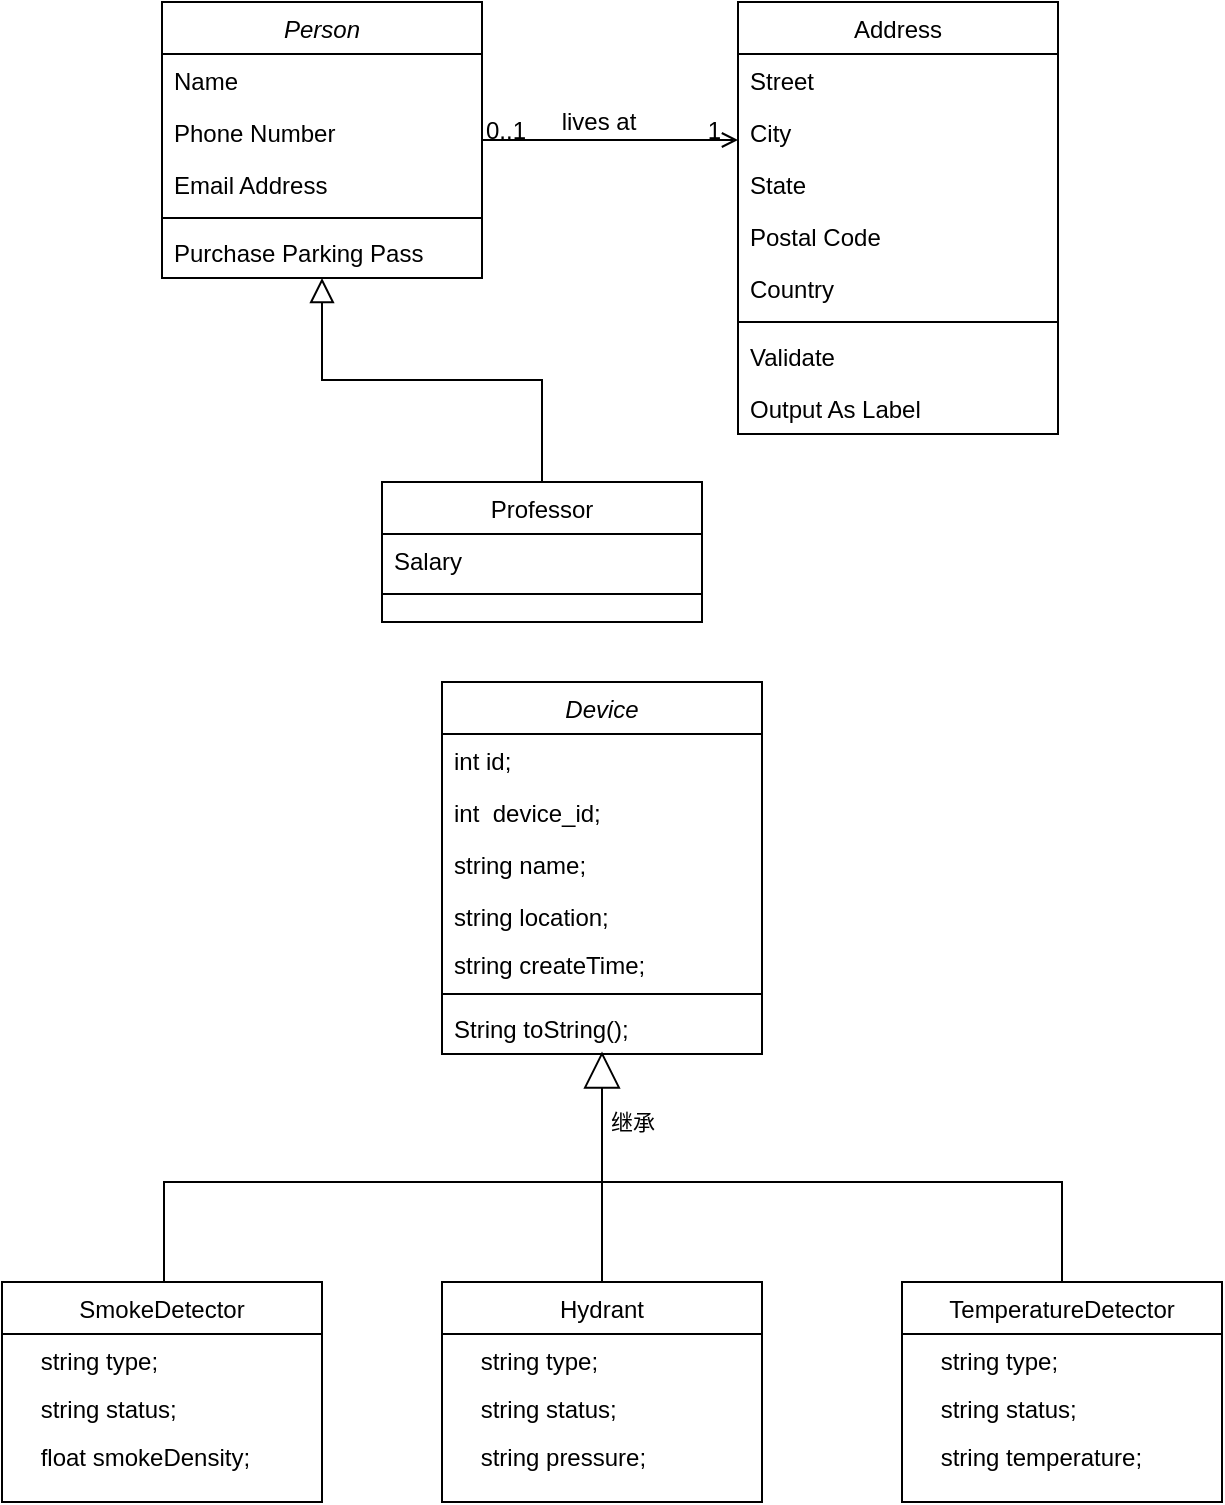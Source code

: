 <mxfile version="21.2.9" type="github" pages="2">
  <diagram id="C5RBs43oDa-KdzZeNtuy" name="Page-1">
    <mxGraphModel dx="1064" dy="547" grid="1" gridSize="10" guides="1" tooltips="1" connect="1" arrows="1" fold="1" page="1" pageScale="1" pageWidth="827" pageHeight="1169" math="0" shadow="0">
      <root>
        <mxCell id="WIyWlLk6GJQsqaUBKTNV-0" />
        <mxCell id="WIyWlLk6GJQsqaUBKTNV-1" parent="WIyWlLk6GJQsqaUBKTNV-0" />
        <mxCell id="zkfFHV4jXpPFQw0GAbJ--0" value="Person" style="swimlane;fontStyle=2;align=center;verticalAlign=top;childLayout=stackLayout;horizontal=1;startSize=26;horizontalStack=0;resizeParent=1;resizeLast=0;collapsible=1;marginBottom=0;rounded=0;shadow=0;strokeWidth=1;" parent="WIyWlLk6GJQsqaUBKTNV-1" vertex="1">
          <mxGeometry x="220" y="120" width="160" height="138" as="geometry">
            <mxRectangle x="230" y="140" width="160" height="26" as="alternateBounds" />
          </mxGeometry>
        </mxCell>
        <mxCell id="zkfFHV4jXpPFQw0GAbJ--1" value="Name" style="text;align=left;verticalAlign=top;spacingLeft=4;spacingRight=4;overflow=hidden;rotatable=0;points=[[0,0.5],[1,0.5]];portConstraint=eastwest;" parent="zkfFHV4jXpPFQw0GAbJ--0" vertex="1">
          <mxGeometry y="26" width="160" height="26" as="geometry" />
        </mxCell>
        <mxCell id="zkfFHV4jXpPFQw0GAbJ--2" value="Phone Number" style="text;align=left;verticalAlign=top;spacingLeft=4;spacingRight=4;overflow=hidden;rotatable=0;points=[[0,0.5],[1,0.5]];portConstraint=eastwest;rounded=0;shadow=0;html=0;" parent="zkfFHV4jXpPFQw0GAbJ--0" vertex="1">
          <mxGeometry y="52" width="160" height="26" as="geometry" />
        </mxCell>
        <mxCell id="zkfFHV4jXpPFQw0GAbJ--3" value="Email Address" style="text;align=left;verticalAlign=top;spacingLeft=4;spacingRight=4;overflow=hidden;rotatable=0;points=[[0,0.5],[1,0.5]];portConstraint=eastwest;rounded=0;shadow=0;html=0;" parent="zkfFHV4jXpPFQw0GAbJ--0" vertex="1">
          <mxGeometry y="78" width="160" height="26" as="geometry" />
        </mxCell>
        <mxCell id="zkfFHV4jXpPFQw0GAbJ--4" value="" style="line;html=1;strokeWidth=1;align=left;verticalAlign=middle;spacingTop=-1;spacingLeft=3;spacingRight=3;rotatable=0;labelPosition=right;points=[];portConstraint=eastwest;" parent="zkfFHV4jXpPFQw0GAbJ--0" vertex="1">
          <mxGeometry y="104" width="160" height="8" as="geometry" />
        </mxCell>
        <mxCell id="zkfFHV4jXpPFQw0GAbJ--5" value="Purchase Parking Pass" style="text;align=left;verticalAlign=top;spacingLeft=4;spacingRight=4;overflow=hidden;rotatable=0;points=[[0,0.5],[1,0.5]];portConstraint=eastwest;" parent="zkfFHV4jXpPFQw0GAbJ--0" vertex="1">
          <mxGeometry y="112" width="160" height="26" as="geometry" />
        </mxCell>
        <mxCell id="zkfFHV4jXpPFQw0GAbJ--6" value="SmokeDetector" style="swimlane;fontStyle=0;align=center;verticalAlign=top;childLayout=stackLayout;horizontal=1;startSize=26;horizontalStack=0;resizeParent=1;resizeLast=0;collapsible=1;marginBottom=0;rounded=0;shadow=0;strokeWidth=1;" parent="WIyWlLk6GJQsqaUBKTNV-1" vertex="1">
          <mxGeometry x="140" y="760" width="160" height="110" as="geometry">
            <mxRectangle x="130" y="380" width="160" height="26" as="alternateBounds" />
          </mxGeometry>
        </mxCell>
        <mxCell id="eg9HNlb5sFvQTauBFCyd-7" value="继承" style="endArrow=block;endSize=16;endFill=0;html=1;rounded=0;entryX=0.504;entryY=0.951;entryDx=0;entryDy=0;entryPerimeter=0;edgeStyle=orthogonalEdgeStyle;" parent="zkfFHV4jXpPFQw0GAbJ--6" target="eg9HNlb5sFvQTauBFCyd-5" edge="1">
          <mxGeometry x="0.785" y="-15" width="160" relative="1" as="geometry">
            <mxPoint x="80" as="sourcePoint" />
            <mxPoint x="240" as="targetPoint" />
            <Array as="points">
              <mxPoint x="81" />
              <mxPoint x="81" y="-50" />
              <mxPoint x="300" y="-50" />
              <mxPoint x="300" y="-115" />
            </Array>
            <mxPoint as="offset" />
          </mxGeometry>
        </mxCell>
        <mxCell id="tNQlYtuqZUYJakSK4ogn-5" value="    string type;" style="text;align=left;verticalAlign=top;spacingLeft=4;spacingRight=4;overflow=hidden;rotatable=0;points=[[0,0.5],[1,0.5]];portConstraint=eastwest;" parent="zkfFHV4jXpPFQw0GAbJ--6" vertex="1">
          <mxGeometry y="26" width="160" height="24" as="geometry" />
        </mxCell>
        <mxCell id="tNQlYtuqZUYJakSK4ogn-6" value="    string status;" style="text;align=left;verticalAlign=top;spacingLeft=4;spacingRight=4;overflow=hidden;rotatable=0;points=[[0,0.5],[1,0.5]];portConstraint=eastwest;" parent="zkfFHV4jXpPFQw0GAbJ--6" vertex="1">
          <mxGeometry y="50" width="160" height="24" as="geometry" />
        </mxCell>
        <mxCell id="tNQlYtuqZUYJakSK4ogn-7" value="    float smokeDensity;&#xa;  " style="text;align=left;verticalAlign=top;spacingLeft=4;spacingRight=4;overflow=hidden;rotatable=0;points=[[0,0.5],[1,0.5]];portConstraint=eastwest;" parent="zkfFHV4jXpPFQw0GAbJ--6" vertex="1">
          <mxGeometry y="74" width="160" height="24" as="geometry" />
        </mxCell>
        <mxCell id="zkfFHV4jXpPFQw0GAbJ--13" value="Professor" style="swimlane;fontStyle=0;align=center;verticalAlign=top;childLayout=stackLayout;horizontal=1;startSize=26;horizontalStack=0;resizeParent=1;resizeLast=0;collapsible=1;marginBottom=0;rounded=0;shadow=0;strokeWidth=1;" parent="WIyWlLk6GJQsqaUBKTNV-1" vertex="1">
          <mxGeometry x="330" y="360" width="160" height="70" as="geometry">
            <mxRectangle x="340" y="380" width="170" height="26" as="alternateBounds" />
          </mxGeometry>
        </mxCell>
        <mxCell id="zkfFHV4jXpPFQw0GAbJ--14" value="Salary" style="text;align=left;verticalAlign=top;spacingLeft=4;spacingRight=4;overflow=hidden;rotatable=0;points=[[0,0.5],[1,0.5]];portConstraint=eastwest;" parent="zkfFHV4jXpPFQw0GAbJ--13" vertex="1">
          <mxGeometry y="26" width="160" height="26" as="geometry" />
        </mxCell>
        <mxCell id="zkfFHV4jXpPFQw0GAbJ--15" value="" style="line;html=1;strokeWidth=1;align=left;verticalAlign=middle;spacingTop=-1;spacingLeft=3;spacingRight=3;rotatable=0;labelPosition=right;points=[];portConstraint=eastwest;" parent="zkfFHV4jXpPFQw0GAbJ--13" vertex="1">
          <mxGeometry y="52" width="160" height="8" as="geometry" />
        </mxCell>
        <mxCell id="zkfFHV4jXpPFQw0GAbJ--16" value="" style="endArrow=block;endSize=10;endFill=0;shadow=0;strokeWidth=1;rounded=0;edgeStyle=elbowEdgeStyle;elbow=vertical;" parent="WIyWlLk6GJQsqaUBKTNV-1" source="zkfFHV4jXpPFQw0GAbJ--13" target="zkfFHV4jXpPFQw0GAbJ--0" edge="1">
          <mxGeometry width="160" relative="1" as="geometry">
            <mxPoint x="210" y="373" as="sourcePoint" />
            <mxPoint x="310" y="271" as="targetPoint" />
          </mxGeometry>
        </mxCell>
        <mxCell id="zkfFHV4jXpPFQw0GAbJ--17" value="Address" style="swimlane;fontStyle=0;align=center;verticalAlign=top;childLayout=stackLayout;horizontal=1;startSize=26;horizontalStack=0;resizeParent=1;resizeLast=0;collapsible=1;marginBottom=0;rounded=0;shadow=0;strokeWidth=1;" parent="WIyWlLk6GJQsqaUBKTNV-1" vertex="1">
          <mxGeometry x="508" y="120" width="160" height="216" as="geometry">
            <mxRectangle x="550" y="140" width="160" height="26" as="alternateBounds" />
          </mxGeometry>
        </mxCell>
        <mxCell id="zkfFHV4jXpPFQw0GAbJ--18" value="Street" style="text;align=left;verticalAlign=top;spacingLeft=4;spacingRight=4;overflow=hidden;rotatable=0;points=[[0,0.5],[1,0.5]];portConstraint=eastwest;" parent="zkfFHV4jXpPFQw0GAbJ--17" vertex="1">
          <mxGeometry y="26" width="160" height="26" as="geometry" />
        </mxCell>
        <mxCell id="zkfFHV4jXpPFQw0GAbJ--19" value="City" style="text;align=left;verticalAlign=top;spacingLeft=4;spacingRight=4;overflow=hidden;rotatable=0;points=[[0,0.5],[1,0.5]];portConstraint=eastwest;rounded=0;shadow=0;html=0;" parent="zkfFHV4jXpPFQw0GAbJ--17" vertex="1">
          <mxGeometry y="52" width="160" height="26" as="geometry" />
        </mxCell>
        <mxCell id="zkfFHV4jXpPFQw0GAbJ--20" value="State" style="text;align=left;verticalAlign=top;spacingLeft=4;spacingRight=4;overflow=hidden;rotatable=0;points=[[0,0.5],[1,0.5]];portConstraint=eastwest;rounded=0;shadow=0;html=0;" parent="zkfFHV4jXpPFQw0GAbJ--17" vertex="1">
          <mxGeometry y="78" width="160" height="26" as="geometry" />
        </mxCell>
        <mxCell id="zkfFHV4jXpPFQw0GAbJ--21" value="Postal Code" style="text;align=left;verticalAlign=top;spacingLeft=4;spacingRight=4;overflow=hidden;rotatable=0;points=[[0,0.5],[1,0.5]];portConstraint=eastwest;rounded=0;shadow=0;html=0;" parent="zkfFHV4jXpPFQw0GAbJ--17" vertex="1">
          <mxGeometry y="104" width="160" height="26" as="geometry" />
        </mxCell>
        <mxCell id="zkfFHV4jXpPFQw0GAbJ--22" value="Country" style="text;align=left;verticalAlign=top;spacingLeft=4;spacingRight=4;overflow=hidden;rotatable=0;points=[[0,0.5],[1,0.5]];portConstraint=eastwest;rounded=0;shadow=0;html=0;" parent="zkfFHV4jXpPFQw0GAbJ--17" vertex="1">
          <mxGeometry y="130" width="160" height="26" as="geometry" />
        </mxCell>
        <mxCell id="zkfFHV4jXpPFQw0GAbJ--23" value="" style="line;html=1;strokeWidth=1;align=left;verticalAlign=middle;spacingTop=-1;spacingLeft=3;spacingRight=3;rotatable=0;labelPosition=right;points=[];portConstraint=eastwest;" parent="zkfFHV4jXpPFQw0GAbJ--17" vertex="1">
          <mxGeometry y="156" width="160" height="8" as="geometry" />
        </mxCell>
        <mxCell id="zkfFHV4jXpPFQw0GAbJ--24" value="Validate" style="text;align=left;verticalAlign=top;spacingLeft=4;spacingRight=4;overflow=hidden;rotatable=0;points=[[0,0.5],[1,0.5]];portConstraint=eastwest;" parent="zkfFHV4jXpPFQw0GAbJ--17" vertex="1">
          <mxGeometry y="164" width="160" height="26" as="geometry" />
        </mxCell>
        <mxCell id="zkfFHV4jXpPFQw0GAbJ--25" value="Output As Label" style="text;align=left;verticalAlign=top;spacingLeft=4;spacingRight=4;overflow=hidden;rotatable=0;points=[[0,0.5],[1,0.5]];portConstraint=eastwest;" parent="zkfFHV4jXpPFQw0GAbJ--17" vertex="1">
          <mxGeometry y="190" width="160" height="26" as="geometry" />
        </mxCell>
        <mxCell id="zkfFHV4jXpPFQw0GAbJ--26" value="" style="endArrow=open;shadow=0;strokeWidth=1;rounded=0;endFill=1;edgeStyle=elbowEdgeStyle;elbow=vertical;" parent="WIyWlLk6GJQsqaUBKTNV-1" source="zkfFHV4jXpPFQw0GAbJ--0" target="zkfFHV4jXpPFQw0GAbJ--17" edge="1">
          <mxGeometry x="0.5" y="41" relative="1" as="geometry">
            <mxPoint x="380" y="192" as="sourcePoint" />
            <mxPoint x="540" y="192" as="targetPoint" />
            <mxPoint x="-40" y="32" as="offset" />
          </mxGeometry>
        </mxCell>
        <mxCell id="zkfFHV4jXpPFQw0GAbJ--27" value="0..1" style="resizable=0;align=left;verticalAlign=bottom;labelBackgroundColor=none;fontSize=12;" parent="zkfFHV4jXpPFQw0GAbJ--26" connectable="0" vertex="1">
          <mxGeometry x="-1" relative="1" as="geometry">
            <mxPoint y="4" as="offset" />
          </mxGeometry>
        </mxCell>
        <mxCell id="zkfFHV4jXpPFQw0GAbJ--28" value="1" style="resizable=0;align=right;verticalAlign=bottom;labelBackgroundColor=none;fontSize=12;" parent="zkfFHV4jXpPFQw0GAbJ--26" connectable="0" vertex="1">
          <mxGeometry x="1" relative="1" as="geometry">
            <mxPoint x="-7" y="4" as="offset" />
          </mxGeometry>
        </mxCell>
        <mxCell id="zkfFHV4jXpPFQw0GAbJ--29" value="lives at" style="text;html=1;resizable=0;points=[];;align=center;verticalAlign=middle;labelBackgroundColor=none;rounded=0;shadow=0;strokeWidth=1;fontSize=12;" parent="zkfFHV4jXpPFQw0GAbJ--26" vertex="1" connectable="0">
          <mxGeometry x="0.5" y="49" relative="1" as="geometry">
            <mxPoint x="-38" y="40" as="offset" />
          </mxGeometry>
        </mxCell>
        <mxCell id="eg9HNlb5sFvQTauBFCyd-0" value="Device" style="swimlane;fontStyle=2;align=center;verticalAlign=top;childLayout=stackLayout;horizontal=1;startSize=26;horizontalStack=0;resizeParent=1;resizeLast=0;collapsible=1;marginBottom=0;rounded=0;shadow=0;strokeWidth=1;" parent="WIyWlLk6GJQsqaUBKTNV-1" vertex="1">
          <mxGeometry x="360" y="460" width="160" height="186" as="geometry">
            <mxRectangle x="230" y="140" width="160" height="26" as="alternateBounds" />
          </mxGeometry>
        </mxCell>
        <mxCell id="eg9HNlb5sFvQTauBFCyd-1" value="int id;" style="text;align=left;verticalAlign=top;spacingLeft=4;spacingRight=4;overflow=hidden;rotatable=0;points=[[0,0.5],[1,0.5]];portConstraint=eastwest;" parent="eg9HNlb5sFvQTauBFCyd-0" vertex="1">
          <mxGeometry y="26" width="160" height="26" as="geometry" />
        </mxCell>
        <mxCell id="eg9HNlb5sFvQTauBFCyd-2" value="int  device_id;" style="text;align=left;verticalAlign=top;spacingLeft=4;spacingRight=4;overflow=hidden;rotatable=0;points=[[0,0.5],[1,0.5]];portConstraint=eastwest;rounded=0;shadow=0;html=0;" parent="eg9HNlb5sFvQTauBFCyd-0" vertex="1">
          <mxGeometry y="52" width="160" height="26" as="geometry" />
        </mxCell>
        <mxCell id="eg9HNlb5sFvQTauBFCyd-3" value="string name;" style="text;align=left;verticalAlign=top;spacingLeft=4;spacingRight=4;overflow=hidden;rotatable=0;points=[[0,0.5],[1,0.5]];portConstraint=eastwest;rounded=0;shadow=0;html=0;" parent="eg9HNlb5sFvQTauBFCyd-0" vertex="1">
          <mxGeometry y="78" width="160" height="26" as="geometry" />
        </mxCell>
        <mxCell id="eg9HNlb5sFvQTauBFCyd-6" value="string location;" style="text;align=left;verticalAlign=top;spacingLeft=4;spacingRight=4;overflow=hidden;rotatable=0;points=[[0,0.5],[1,0.5]];portConstraint=eastwest;" parent="eg9HNlb5sFvQTauBFCyd-0" vertex="1">
          <mxGeometry y="104" width="160" height="24" as="geometry" />
        </mxCell>
        <mxCell id="eg9HNlb5sFvQTauBFCyd-9" value="string createTime;" style="text;align=left;verticalAlign=top;spacingLeft=4;spacingRight=4;overflow=hidden;rotatable=0;points=[[0,0.5],[1,0.5]];portConstraint=eastwest;" parent="eg9HNlb5sFvQTauBFCyd-0" vertex="1">
          <mxGeometry y="128" width="160" height="24" as="geometry" />
        </mxCell>
        <mxCell id="eg9HNlb5sFvQTauBFCyd-4" value="" style="line;html=1;strokeWidth=1;align=left;verticalAlign=middle;spacingTop=-1;spacingLeft=3;spacingRight=3;rotatable=0;labelPosition=right;points=[];portConstraint=eastwest;" parent="eg9HNlb5sFvQTauBFCyd-0" vertex="1">
          <mxGeometry y="152" width="160" height="8" as="geometry" />
        </mxCell>
        <mxCell id="eg9HNlb5sFvQTauBFCyd-5" value="String toString();" style="text;align=left;verticalAlign=top;spacingLeft=4;spacingRight=4;overflow=hidden;rotatable=0;points=[[0,0.5],[1,0.5]];portConstraint=eastwest;" parent="eg9HNlb5sFvQTauBFCyd-0" vertex="1">
          <mxGeometry y="160" width="160" height="26" as="geometry" />
        </mxCell>
        <mxCell id="eg9HNlb5sFvQTauBFCyd-16" style="rounded=0;orthogonalLoop=1;jettySize=auto;html=1;endArrow=none;endFill=0;" parent="WIyWlLk6GJQsqaUBKTNV-1" source="eg9HNlb5sFvQTauBFCyd-10" edge="1">
          <mxGeometry relative="1" as="geometry">
            <mxPoint x="440" y="710" as="targetPoint" />
          </mxGeometry>
        </mxCell>
        <mxCell id="eg9HNlb5sFvQTauBFCyd-10" value="Hydrant" style="swimlane;fontStyle=0;align=center;verticalAlign=top;childLayout=stackLayout;horizontal=1;startSize=26;horizontalStack=0;resizeParent=1;resizeLast=0;collapsible=1;marginBottom=0;rounded=0;shadow=0;strokeWidth=1;" parent="WIyWlLk6GJQsqaUBKTNV-1" vertex="1">
          <mxGeometry x="360" y="760" width="160" height="110" as="geometry">
            <mxRectangle x="130" y="380" width="160" height="26" as="alternateBounds" />
          </mxGeometry>
        </mxCell>
        <mxCell id="eg9HNlb5sFvQTauBFCyd-12" value="    string type;" style="text;align=left;verticalAlign=top;spacingLeft=4;spacingRight=4;overflow=hidden;rotatable=0;points=[[0,0.5],[1,0.5]];portConstraint=eastwest;" parent="eg9HNlb5sFvQTauBFCyd-10" vertex="1">
          <mxGeometry y="26" width="160" height="24" as="geometry" />
        </mxCell>
        <mxCell id="eg9HNlb5sFvQTauBFCyd-13" value="    string status;" style="text;align=left;verticalAlign=top;spacingLeft=4;spacingRight=4;overflow=hidden;rotatable=0;points=[[0,0.5],[1,0.5]];portConstraint=eastwest;" parent="eg9HNlb5sFvQTauBFCyd-10" vertex="1">
          <mxGeometry y="50" width="160" height="24" as="geometry" />
        </mxCell>
        <mxCell id="eg9HNlb5sFvQTauBFCyd-14" value="    string pressure;&#xa;  " style="text;align=left;verticalAlign=top;spacingLeft=4;spacingRight=4;overflow=hidden;rotatable=0;points=[[0,0.5],[1,0.5]];portConstraint=eastwest;" parent="eg9HNlb5sFvQTauBFCyd-10" vertex="1">
          <mxGeometry y="74" width="160" height="24" as="geometry" />
        </mxCell>
        <mxCell id="eg9HNlb5sFvQTauBFCyd-21" style="edgeStyle=orthogonalEdgeStyle;rounded=0;orthogonalLoop=1;jettySize=auto;html=1;endArrow=none;endFill=0;" parent="WIyWlLk6GJQsqaUBKTNV-1" source="eg9HNlb5sFvQTauBFCyd-17" edge="1">
          <mxGeometry relative="1" as="geometry">
            <mxPoint x="440" y="710" as="targetPoint" />
            <Array as="points">
              <mxPoint x="670" y="710" />
            </Array>
          </mxGeometry>
        </mxCell>
        <mxCell id="eg9HNlb5sFvQTauBFCyd-17" value="TemperatureDetector" style="swimlane;fontStyle=0;align=center;verticalAlign=top;childLayout=stackLayout;horizontal=1;startSize=26;horizontalStack=0;resizeParent=1;resizeLast=0;collapsible=1;marginBottom=0;rounded=0;shadow=0;strokeWidth=1;" parent="WIyWlLk6GJQsqaUBKTNV-1" vertex="1">
          <mxGeometry x="590" y="760" width="160" height="110" as="geometry">
            <mxRectangle x="130" y="380" width="160" height="26" as="alternateBounds" />
          </mxGeometry>
        </mxCell>
        <mxCell id="eg9HNlb5sFvQTauBFCyd-18" value="    string type;" style="text;align=left;verticalAlign=top;spacingLeft=4;spacingRight=4;overflow=hidden;rotatable=0;points=[[0,0.5],[1,0.5]];portConstraint=eastwest;" parent="eg9HNlb5sFvQTauBFCyd-17" vertex="1">
          <mxGeometry y="26" width="160" height="24" as="geometry" />
        </mxCell>
        <mxCell id="eg9HNlb5sFvQTauBFCyd-19" value="    string status;" style="text;align=left;verticalAlign=top;spacingLeft=4;spacingRight=4;overflow=hidden;rotatable=0;points=[[0,0.5],[1,0.5]];portConstraint=eastwest;" parent="eg9HNlb5sFvQTauBFCyd-17" vertex="1">
          <mxGeometry y="50" width="160" height="24" as="geometry" />
        </mxCell>
        <mxCell id="eg9HNlb5sFvQTauBFCyd-20" value="    string temperature;&#xa;  " style="text;align=left;verticalAlign=top;spacingLeft=4;spacingRight=4;overflow=hidden;rotatable=0;points=[[0,0.5],[1,0.5]];portConstraint=eastwest;" parent="eg9HNlb5sFvQTauBFCyd-17" vertex="1">
          <mxGeometry y="74" width="160" height="24" as="geometry" />
        </mxCell>
      </root>
    </mxGraphModel>
  </diagram>
  <diagram id="azFi3AKKCltQWqGifTyJ" name="第 2 页">
    <mxGraphModel dx="1330" dy="684" grid="1" gridSize="10" guides="1" tooltips="1" connect="1" arrows="1" fold="1" page="1" pageScale="1" pageWidth="827" pageHeight="1169" math="0" shadow="0">
      <root>
        <mxCell id="0" />
        <mxCell id="1" parent="0" />
        <mxCell id="cCS-Mk85CjprChIzhcV4-8" value="" style="edgeStyle=orthogonalEdgeStyle;rounded=0;orthogonalLoop=1;jettySize=auto;html=1;" edge="1" parent="1" source="cCS-Mk85CjprChIzhcV4-2" target="cCS-Mk85CjprChIzhcV4-7">
          <mxGeometry relative="1" as="geometry" />
        </mxCell>
        <mxCell id="cCS-Mk85CjprChIzhcV4-2" value="开始" style="strokeWidth=2;html=1;shape=mxgraph.flowchart.start_1;whiteSpace=wrap;" vertex="1" parent="1">
          <mxGeometry x="10" y="190" width="100" height="60" as="geometry" />
        </mxCell>
        <mxCell id="cCS-Mk85CjprChIzhcV4-34" value="&#xa;&lt;span style=&quot;color: rgb(0, 0, 0); font-family: Helvetica; font-size: 11px; font-style: normal; font-variant-ligatures: normal; font-variant-caps: normal; font-weight: 400; letter-spacing: normal; orphans: 2; text-align: center; text-indent: 0px; text-transform: none; widows: 2; word-spacing: 0px; -webkit-text-stroke-width: 0px; background-color: rgb(255, 255, 255); text-decoration-thickness: initial; text-decoration-style: initial; text-decoration-color: initial; float: none; display: inline !important;&quot;&gt;用户提问&lt;/span&gt;&#xa;&#xa;" style="edgeStyle=orthogonalEdgeStyle;rounded=0;orthogonalLoop=1;jettySize=auto;html=1;exitX=1;exitY=0.5;exitDx=0;exitDy=0;entryX=0;entryY=0.5;entryDx=0;entryDy=0;entryPerimeter=0;" edge="1" parent="1" source="cCS-Mk85CjprChIzhcV4-7" target="cCS-Mk85CjprChIzhcV4-13">
          <mxGeometry relative="1" as="geometry" />
        </mxCell>
        <mxCell id="cCS-Mk85CjprChIzhcV4-7" value="客户端&amp;nbsp;" style="whiteSpace=wrap;html=1;strokeWidth=2;fillColor=#ffe6cc;strokeColor=#d79b00;" vertex="1" parent="1">
          <mxGeometry x="130" y="190" width="120" height="60" as="geometry" />
        </mxCell>
        <mxCell id="cCS-Mk85CjprChIzhcV4-15" value="" style="edgeStyle=orthogonalEdgeStyle;rounded=0;orthogonalLoop=1;jettySize=auto;html=1;" edge="1" parent="1" source="cCS-Mk85CjprChIzhcV4-13" target="cCS-Mk85CjprChIzhcV4-14">
          <mxGeometry relative="1" as="geometry" />
        </mxCell>
        <mxCell id="cCS-Mk85CjprChIzhcV4-16" value="是" style="edgeLabel;html=1;align=center;verticalAlign=middle;resizable=0;points=[];" vertex="1" connectable="0" parent="cCS-Mk85CjprChIzhcV4-15">
          <mxGeometry x="-0.279" relative="1" as="geometry">
            <mxPoint as="offset" />
          </mxGeometry>
        </mxCell>
        <mxCell id="cCS-Mk85CjprChIzhcV4-17" style="edgeStyle=orthogonalEdgeStyle;rounded=0;orthogonalLoop=1;jettySize=auto;html=1;exitX=0.5;exitY=1;exitDx=0;exitDy=0;exitPerimeter=0;entryX=0.405;entryY=0.971;entryDx=0;entryDy=0;entryPerimeter=0;" edge="1" parent="1" source="cCS-Mk85CjprChIzhcV4-13" target="cCS-Mk85CjprChIzhcV4-7">
          <mxGeometry relative="1" as="geometry">
            <mxPoint x="150" y="320" as="targetPoint" />
            <Array as="points">
              <mxPoint x="390" y="310" />
              <mxPoint x="179" y="310" />
            </Array>
          </mxGeometry>
        </mxCell>
        <mxCell id="cCS-Mk85CjprChIzhcV4-18" value="否" style="edgeLabel;html=1;align=center;verticalAlign=middle;resizable=0;points=[];" vertex="1" connectable="0" parent="cCS-Mk85CjprChIzhcV4-17">
          <mxGeometry x="0.143" y="-1" relative="1" as="geometry">
            <mxPoint as="offset" />
          </mxGeometry>
        </mxCell>
        <mxCell id="cCS-Mk85CjprChIzhcV4-13" value="问题是否符合API" style="strokeWidth=2;html=1;shape=mxgraph.flowchart.decision;whiteSpace=wrap;fillColor=#d5e8d4;strokeColor=#82b366;" vertex="1" parent="1">
          <mxGeometry x="330" y="170" width="120" height="100" as="geometry" />
        </mxCell>
        <mxCell id="cCS-Mk85CjprChIzhcV4-20" value="" style="edgeStyle=orthogonalEdgeStyle;rounded=0;orthogonalLoop=1;jettySize=auto;html=1;" edge="1" parent="1" source="cCS-Mk85CjprChIzhcV4-14" target="cCS-Mk85CjprChIzhcV4-19">
          <mxGeometry relative="1" as="geometry" />
        </mxCell>
        <mxCell id="cCS-Mk85CjprChIzhcV4-14" value="选择对应API获取数据" style="whiteSpace=wrap;html=1;strokeWidth=2;fillColor=#d5e8d4;strokeColor=#82b366;" vertex="1" parent="1">
          <mxGeometry x="500" y="190" width="120" height="60" as="geometry" />
        </mxCell>
        <mxCell id="cCS-Mk85CjprChIzhcV4-22" value="" style="edgeStyle=orthogonalEdgeStyle;rounded=0;orthogonalLoop=1;jettySize=auto;html=1;" edge="1" parent="1" source="cCS-Mk85CjprChIzhcV4-19" target="cCS-Mk85CjprChIzhcV4-21">
          <mxGeometry relative="1" as="geometry" />
        </mxCell>
        <mxCell id="cCS-Mk85CjprChIzhcV4-19" value="后端处理API请求" style="whiteSpace=wrap;html=1;strokeWidth=2;fillColor=#f8cecc;strokeColor=#b85450;" vertex="1" parent="1">
          <mxGeometry x="500" y="280" width="120" height="60" as="geometry" />
        </mxCell>
        <mxCell id="cCS-Mk85CjprChIzhcV4-24" value="" style="edgeStyle=orthogonalEdgeStyle;rounded=0;orthogonalLoop=1;jettySize=auto;html=1;" edge="1" parent="1" source="cCS-Mk85CjprChIzhcV4-21" target="cCS-Mk85CjprChIzhcV4-23">
          <mxGeometry relative="1" as="geometry" />
        </mxCell>
        <mxCell id="cCS-Mk85CjprChIzhcV4-21" value="根据问题及后端返回数据生成回答内容" style="whiteSpace=wrap;html=1;strokeWidth=2;fillColor=#d5e8d4;strokeColor=#82b366;" vertex="1" parent="1">
          <mxGeometry x="500" y="360" width="120" height="60" as="geometry" />
        </mxCell>
        <mxCell id="cCS-Mk85CjprChIzhcV4-26" value="" style="edgeStyle=orthogonalEdgeStyle;rounded=0;orthogonalLoop=1;jettySize=auto;html=1;" edge="1" parent="1" source="cCS-Mk85CjprChIzhcV4-23" target="cCS-Mk85CjprChIzhcV4-25">
          <mxGeometry relative="1" as="geometry" />
        </mxCell>
        <mxCell id="cCS-Mk85CjprChIzhcV4-23" value="客户端显示回答" style="whiteSpace=wrap;html=1;fillColor=#ffe6cc;strokeColor=#d79b00;strokeWidth=2;" vertex="1" parent="1">
          <mxGeometry x="354" y="360" width="120" height="60" as="geometry" />
        </mxCell>
        <mxCell id="cCS-Mk85CjprChIzhcV4-25" value="结束" style="ellipse;whiteSpace=wrap;html=1;strokeWidth=2;" vertex="1" parent="1">
          <mxGeometry x="220" y="365" width="100" height="50" as="geometry" />
        </mxCell>
        <mxCell id="cCS-Mk85CjprChIzhcV4-27" value="" style="rounded=1;whiteSpace=wrap;html=1;absoluteArcSize=1;arcSize=20;strokeWidth=2;fillColor=#ffe6cc;strokeColor=#d79b00;" vertex="1" parent="1">
          <mxGeometry x="90" y="335" width="20" height="10" as="geometry" />
        </mxCell>
        <mxCell id="cCS-Mk85CjprChIzhcV4-28" value="" style="rounded=1;whiteSpace=wrap;html=1;absoluteArcSize=1;arcSize=20;strokeWidth=2;fillColor=#d5e8d4;strokeColor=#82b366;" vertex="1" parent="1">
          <mxGeometry x="90" y="365" width="20" height="10" as="geometry" />
        </mxCell>
        <mxCell id="cCS-Mk85CjprChIzhcV4-29" value="" style="rounded=1;whiteSpace=wrap;html=1;absoluteArcSize=1;arcSize=20;strokeWidth=2;fillColor=#f8cecc;strokeColor=#b85450;" vertex="1" parent="1">
          <mxGeometry x="90" y="395" width="20" height="10" as="geometry" />
        </mxCell>
        <mxCell id="cCS-Mk85CjprChIzhcV4-30" value="客户端" style="text;html=1;strokeColor=none;fillColor=none;align=left;verticalAlign=middle;whiteSpace=wrap;rounded=0;" vertex="1" parent="1">
          <mxGeometry x="40" y="325" width="60" height="30" as="geometry" />
        </mxCell>
        <mxCell id="cCS-Mk85CjprChIzhcV4-31" value="GPT" style="text;html=1;strokeColor=none;fillColor=none;align=left;verticalAlign=middle;whiteSpace=wrap;rounded=0;" vertex="1" parent="1">
          <mxGeometry x="40" y="355" width="60" height="30" as="geometry" />
        </mxCell>
        <mxCell id="cCS-Mk85CjprChIzhcV4-32" value="后端" style="text;html=1;strokeColor=none;fillColor=none;align=left;verticalAlign=middle;whiteSpace=wrap;rounded=0;" vertex="1" parent="1">
          <mxGeometry x="40" y="385" width="60" height="30" as="geometry" />
        </mxCell>
      </root>
    </mxGraphModel>
  </diagram>
</mxfile>
